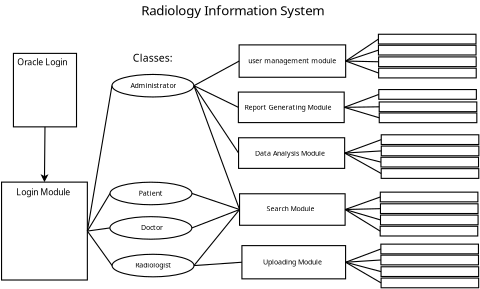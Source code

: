 <?xml version="1.0" encoding="UTF-8"?>
<dia:diagram xmlns:dia="http://www.lysator.liu.se/~alla/dia/">
  <dia:layer name="Background" visible="true" active="true">
    <dia:object type="Standard - Text" version="1" id="O0">
      <dia:attribute name="obj_pos">
        <dia:point val="12.868,-388.073"/>
      </dia:attribute>
      <dia:attribute name="obj_bb">
        <dia:rectangle val="12.868,-389.193;31.03,-387.788"/>
      </dia:attribute>
      <dia:attribute name="text">
        <dia:composite type="text">
          <dia:attribute name="string">
            <dia:string>#Radiology Information System#</dia:string>
          </dia:attribute>
          <dia:attribute name="font">
            <dia:font family="sans" style="0" name="Helvetica"/>
          </dia:attribute>
          <dia:attribute name="height">
            <dia:real val="1.506"/>
          </dia:attribute>
          <dia:attribute name="pos">
            <dia:point val="12.868,-388.073"/>
          </dia:attribute>
          <dia:attribute name="color">
            <dia:color val="#000000"/>
          </dia:attribute>
          <dia:attribute name="alignment">
            <dia:enum val="0"/>
          </dia:attribute>
        </dia:composite>
      </dia:attribute>
      <dia:attribute name="valign">
        <dia:enum val="3"/>
      </dia:attribute>
    </dia:object>
    <dia:object type="Standard - Box" version="0" id="O1">
      <dia:attribute name="obj_pos">
        <dia:point val="0.171,-372.898"/>
      </dia:attribute>
      <dia:attribute name="obj_bb">
        <dia:rectangle val="0.121,-372.948;8.021,-363.948"/>
      </dia:attribute>
      <dia:attribute name="elem_corner">
        <dia:point val="0.171,-372.898"/>
      </dia:attribute>
      <dia:attribute name="elem_width">
        <dia:real val="7.8"/>
      </dia:attribute>
      <dia:attribute name="elem_height">
        <dia:real val="8.9"/>
      </dia:attribute>
      <dia:attribute name="show_background">
        <dia:boolean val="true"/>
      </dia:attribute>
    </dia:object>
    <dia:object type="Standard - Text" version="1" id="O2">
      <dia:attribute name="obj_pos">
        <dia:point val="1.514,-371.714"/>
      </dia:attribute>
      <dia:attribute name="obj_bb">
        <dia:rectangle val="1.514,-372.452;6.784,-371.527"/>
      </dia:attribute>
      <dia:attribute name="text">
        <dia:composite type="text">
          <dia:attribute name="string">
            <dia:string>#Login Module#</dia:string>
          </dia:attribute>
          <dia:attribute name="font">
            <dia:font family="sans" style="0" name="Helvetica"/>
          </dia:attribute>
          <dia:attribute name="height">
            <dia:real val="0.991"/>
          </dia:attribute>
          <dia:attribute name="pos">
            <dia:point val="1.514,-371.714"/>
          </dia:attribute>
          <dia:attribute name="color">
            <dia:color val="#000000"/>
          </dia:attribute>
          <dia:attribute name="alignment">
            <dia:enum val="0"/>
          </dia:attribute>
        </dia:composite>
      </dia:attribute>
      <dia:attribute name="valign">
        <dia:enum val="3"/>
      </dia:attribute>
    </dia:object>
    <dia:object type="Standard - Box" version="0" id="O3">
      <dia:attribute name="obj_pos">
        <dia:point val="21.769,-385.373"/>
      </dia:attribute>
      <dia:attribute name="obj_bb">
        <dia:rectangle val="21.719,-385.423;31.504,-382.38"/>
      </dia:attribute>
      <dia:attribute name="elem_corner">
        <dia:point val="21.769,-385.373"/>
      </dia:attribute>
      <dia:attribute name="elem_width">
        <dia:real val="9.685"/>
      </dia:attribute>
      <dia:attribute name="elem_height">
        <dia:real val="2.943"/>
      </dia:attribute>
      <dia:attribute name="show_background">
        <dia:boolean val="true"/>
      </dia:attribute>
    </dia:object>
    <dia:object type="Standard - Box" version="0" id="O4">
      <dia:attribute name="obj_pos">
        <dia:point val="21.7,-381.084"/>
      </dia:attribute>
      <dia:attribute name="obj_bb">
        <dia:rectangle val="21.65,-381.134;31.37,-378.259"/>
      </dia:attribute>
      <dia:attribute name="elem_corner">
        <dia:point val="21.7,-381.084"/>
      </dia:attribute>
      <dia:attribute name="elem_width">
        <dia:real val="9.62"/>
      </dia:attribute>
      <dia:attribute name="elem_height">
        <dia:real val="2.775"/>
      </dia:attribute>
      <dia:attribute name="show_background">
        <dia:boolean val="true"/>
      </dia:attribute>
    </dia:object>
    <dia:object type="Standard - Box" version="0" id="O5">
      <dia:attribute name="obj_pos">
        <dia:point val="22.023,-367.125"/>
      </dia:attribute>
      <dia:attribute name="obj_bb">
        <dia:rectangle val="21.973,-367.175;31.496,-364.054"/>
      </dia:attribute>
      <dia:attribute name="elem_corner">
        <dia:point val="22.023,-367.125"/>
      </dia:attribute>
      <dia:attribute name="elem_width">
        <dia:real val="9.424"/>
      </dia:attribute>
      <dia:attribute name="elem_height">
        <dia:real val="3.021"/>
      </dia:attribute>
      <dia:attribute name="show_background">
        <dia:boolean val="true"/>
      </dia:attribute>
    </dia:object>
    <dia:object type="Standard - Text" version="1" id="O6">
      <dia:attribute name="obj_pos">
        <dia:point val="22.595,-383.709"/>
      </dia:attribute>
      <dia:attribute name="obj_bb">
        <dia:rectangle val="22.595,-384.304;31.083,-383.557"/>
      </dia:attribute>
      <dia:attribute name="text">
        <dia:composite type="text">
          <dia:attribute name="string">
            <dia:string>#user management module#</dia:string>
          </dia:attribute>
          <dia:attribute name="font">
            <dia:font family="sans" style="0" name="Helvetica"/>
          </dia:attribute>
          <dia:attribute name="height">
            <dia:real val="0.8"/>
          </dia:attribute>
          <dia:attribute name="pos">
            <dia:point val="22.595,-383.709"/>
          </dia:attribute>
          <dia:attribute name="color">
            <dia:color val="#000000"/>
          </dia:attribute>
          <dia:attribute name="alignment">
            <dia:enum val="0"/>
          </dia:attribute>
        </dia:composite>
      </dia:attribute>
      <dia:attribute name="valign">
        <dia:enum val="3"/>
      </dia:attribute>
    </dia:object>
    <dia:object type="Standard - Text" version="1" id="O7">
      <dia:attribute name="obj_pos">
        <dia:point val="22.261,-379.472"/>
      </dia:attribute>
      <dia:attribute name="obj_bb">
        <dia:rectangle val="22.261,-380.067;30.706,-379.32"/>
      </dia:attribute>
      <dia:attribute name="text">
        <dia:composite type="text">
          <dia:attribute name="string">
            <dia:string>#Report Generating Module#</dia:string>
          </dia:attribute>
          <dia:attribute name="font">
            <dia:font family="sans" style="0" name="Helvetica"/>
          </dia:attribute>
          <dia:attribute name="height">
            <dia:real val="0.8"/>
          </dia:attribute>
          <dia:attribute name="pos">
            <dia:point val="22.261,-379.472"/>
          </dia:attribute>
          <dia:attribute name="color">
            <dia:color val="#000000"/>
          </dia:attribute>
          <dia:attribute name="alignment">
            <dia:enum val="0"/>
          </dia:attribute>
        </dia:composite>
      </dia:attribute>
      <dia:attribute name="valign">
        <dia:enum val="3"/>
      </dia:attribute>
    </dia:object>
    <dia:object type="Standard - Box" version="0" id="O8">
      <dia:attribute name="obj_pos">
        <dia:point val="21.718,-376.93"/>
      </dia:attribute>
      <dia:attribute name="obj_bb">
        <dia:rectangle val="21.668,-376.98;31.412,-374.097"/>
      </dia:attribute>
      <dia:attribute name="elem_corner">
        <dia:point val="21.718,-376.93"/>
      </dia:attribute>
      <dia:attribute name="elem_width">
        <dia:real val="9.644"/>
      </dia:attribute>
      <dia:attribute name="elem_height">
        <dia:real val="2.783"/>
      </dia:attribute>
      <dia:attribute name="show_background">
        <dia:boolean val="true"/>
      </dia:attribute>
    </dia:object>
    <dia:object type="Standard - Box" version="0" id="O9">
      <dia:attribute name="obj_pos">
        <dia:point val="21.807,-371.838"/>
      </dia:attribute>
      <dia:attribute name="obj_bb">
        <dia:rectangle val="21.757,-371.888;31.454,-368.925"/>
      </dia:attribute>
      <dia:attribute name="elem_corner">
        <dia:point val="21.807,-371.838"/>
      </dia:attribute>
      <dia:attribute name="elem_width">
        <dia:real val="9.597"/>
      </dia:attribute>
      <dia:attribute name="elem_height">
        <dia:real val="2.863"/>
      </dia:attribute>
      <dia:attribute name="show_background">
        <dia:boolean val="true"/>
      </dia:attribute>
    </dia:object>
    <dia:object type="Standard - Text" version="1" id="O10">
      <dia:attribute name="obj_pos">
        <dia:point val="23.936,-365.41"/>
      </dia:attribute>
      <dia:attribute name="obj_bb">
        <dia:rectangle val="23.936,-366.005;29.907,-365.258"/>
      </dia:attribute>
      <dia:attribute name="text">
        <dia:composite type="text">
          <dia:attribute name="string">
            <dia:string>#Uploading Module #</dia:string>
          </dia:attribute>
          <dia:attribute name="font">
            <dia:font family="sans" style="0" name="Helvetica"/>
          </dia:attribute>
          <dia:attribute name="height">
            <dia:real val="0.8"/>
          </dia:attribute>
          <dia:attribute name="pos">
            <dia:point val="23.936,-365.41"/>
          </dia:attribute>
          <dia:attribute name="color">
            <dia:color val="#000000"/>
          </dia:attribute>
          <dia:attribute name="alignment">
            <dia:enum val="0"/>
          </dia:attribute>
        </dia:composite>
      </dia:attribute>
      <dia:attribute name="valign">
        <dia:enum val="3"/>
      </dia:attribute>
    </dia:object>
    <dia:object type="Standard - Text" version="1" id="O11">
      <dia:attribute name="obj_pos">
        <dia:point val="24.257,-370.243"/>
      </dia:attribute>
      <dia:attribute name="obj_bb">
        <dia:rectangle val="24.257,-370.838;28.99,-370.091"/>
      </dia:attribute>
      <dia:attribute name="text">
        <dia:composite type="text">
          <dia:attribute name="string">
            <dia:string>#Search Module#</dia:string>
          </dia:attribute>
          <dia:attribute name="font">
            <dia:font family="sans" style="0" name="Helvetica"/>
          </dia:attribute>
          <dia:attribute name="height">
            <dia:real val="0.8"/>
          </dia:attribute>
          <dia:attribute name="pos">
            <dia:point val="24.257,-370.243"/>
          </dia:attribute>
          <dia:attribute name="color">
            <dia:color val="#000000"/>
          </dia:attribute>
          <dia:attribute name="alignment">
            <dia:enum val="0"/>
          </dia:attribute>
        </dia:composite>
      </dia:attribute>
      <dia:attribute name="valign">
        <dia:enum val="3"/>
      </dia:attribute>
    </dia:object>
    <dia:object type="Standard - Text" version="1" id="O12">
      <dia:attribute name="obj_pos">
        <dia:point val="23.219,-375.3"/>
      </dia:attribute>
      <dia:attribute name="obj_bb">
        <dia:rectangle val="23.219,-375.895;30.117,-375.148"/>
      </dia:attribute>
      <dia:attribute name="text">
        <dia:composite type="text">
          <dia:attribute name="string">
            <dia:string>#Data Analysis Module#</dia:string>
          </dia:attribute>
          <dia:attribute name="font">
            <dia:font family="sans" style="0" name="Helvetica"/>
          </dia:attribute>
          <dia:attribute name="height">
            <dia:real val="0.8"/>
          </dia:attribute>
          <dia:attribute name="pos">
            <dia:point val="23.219,-375.3"/>
          </dia:attribute>
          <dia:attribute name="color">
            <dia:color val="#000000"/>
          </dia:attribute>
          <dia:attribute name="alignment">
            <dia:enum val="0"/>
          </dia:attribute>
        </dia:composite>
      </dia:attribute>
      <dia:attribute name="valign">
        <dia:enum val="3"/>
      </dia:attribute>
    </dia:object>
    <dia:object type="Standard - Box" version="0" id="O13">
      <dia:attribute name="obj_pos">
        <dia:point val="1.251,-384.601"/>
      </dia:attribute>
      <dia:attribute name="obj_bb">
        <dia:rectangle val="1.201,-384.651;7.036,-377.871"/>
      </dia:attribute>
      <dia:attribute name="elem_corner">
        <dia:point val="1.251,-384.601"/>
      </dia:attribute>
      <dia:attribute name="elem_width">
        <dia:real val="5.735"/>
      </dia:attribute>
      <dia:attribute name="elem_height">
        <dia:real val="6.68"/>
      </dia:attribute>
      <dia:attribute name="show_background">
        <dia:boolean val="true"/>
      </dia:attribute>
    </dia:object>
    <dia:object type="Standard - Text" version="1" id="O14">
      <dia:attribute name="obj_pos">
        <dia:point val="1.601,-383.526"/>
      </dia:attribute>
      <dia:attribute name="obj_bb">
        <dia:rectangle val="1.601,-384.264;6.569,-383.339"/>
      </dia:attribute>
      <dia:attribute name="text">
        <dia:composite type="text">
          <dia:attribute name="string">
            <dia:string>#Oracle Login#</dia:string>
          </dia:attribute>
          <dia:attribute name="font">
            <dia:font family="sans" style="0" name="Helvetica"/>
          </dia:attribute>
          <dia:attribute name="height">
            <dia:real val="0.991"/>
          </dia:attribute>
          <dia:attribute name="pos">
            <dia:point val="1.601,-383.526"/>
          </dia:attribute>
          <dia:attribute name="color">
            <dia:color val="#000000"/>
          </dia:attribute>
          <dia:attribute name="alignment">
            <dia:enum val="0"/>
          </dia:attribute>
        </dia:composite>
      </dia:attribute>
      <dia:attribute name="valign">
        <dia:enum val="3"/>
      </dia:attribute>
    </dia:object>
    <dia:object type="Standard - Ellipse" version="0" id="O15">
      <dia:attribute name="obj_pos">
        <dia:point val="10.208,-382.688"/>
      </dia:attribute>
      <dia:attribute name="obj_bb">
        <dia:rectangle val="10.158,-382.738;17.708,-380.588"/>
      </dia:attribute>
      <dia:attribute name="elem_corner">
        <dia:point val="10.208,-382.688"/>
      </dia:attribute>
      <dia:attribute name="elem_width">
        <dia:real val="7.45"/>
      </dia:attribute>
      <dia:attribute name="elem_height">
        <dia:real val="2.05"/>
      </dia:attribute>
    </dia:object>
    <dia:object type="Standard - Ellipse" version="0" id="O16">
      <dia:attribute name="obj_pos">
        <dia:point val="10.218,-366.338"/>
      </dia:attribute>
      <dia:attribute name="obj_bb">
        <dia:rectangle val="10.168,-366.388;17.718,-364.238"/>
      </dia:attribute>
      <dia:attribute name="elem_corner">
        <dia:point val="10.218,-366.338"/>
      </dia:attribute>
      <dia:attribute name="elem_width">
        <dia:real val="7.45"/>
      </dia:attribute>
      <dia:attribute name="elem_height">
        <dia:real val="2.05"/>
      </dia:attribute>
    </dia:object>
    <dia:object type="Standard - Ellipse" version="0" id="O17">
      <dia:attribute name="obj_pos">
        <dia:point val="10.02,-369.758"/>
      </dia:attribute>
      <dia:attribute name="obj_bb">
        <dia:rectangle val="9.97,-369.808;17.52,-367.658"/>
      </dia:attribute>
      <dia:attribute name="elem_corner">
        <dia:point val="10.02,-369.758"/>
      </dia:attribute>
      <dia:attribute name="elem_width">
        <dia:real val="7.45"/>
      </dia:attribute>
      <dia:attribute name="elem_height">
        <dia:real val="2.05"/>
      </dia:attribute>
    </dia:object>
    <dia:object type="Standard - Ellipse" version="0" id="O18">
      <dia:attribute name="obj_pos">
        <dia:point val="10.029,-372.891"/>
      </dia:attribute>
      <dia:attribute name="obj_bb">
        <dia:rectangle val="9.979,-372.941;17.529,-370.791"/>
      </dia:attribute>
      <dia:attribute name="elem_corner">
        <dia:point val="10.029,-372.891"/>
      </dia:attribute>
      <dia:attribute name="elem_width">
        <dia:real val="7.45"/>
      </dia:attribute>
      <dia:attribute name="elem_height">
        <dia:real val="2.05"/>
      </dia:attribute>
    </dia:object>
    <dia:object type="Standard - Line" version="0" id="O19">
      <dia:attribute name="obj_pos">
        <dia:point val="10.208,-381.663"/>
      </dia:attribute>
      <dia:attribute name="obj_bb">
        <dia:rectangle val="7.913,-381.721;10.266,-368.39"/>
      </dia:attribute>
      <dia:attribute name="conn_endpoints">
        <dia:point val="10.208,-381.663"/>
        <dia:point val="7.971,-368.448"/>
      </dia:attribute>
      <dia:attribute name="numcp">
        <dia:int val="1"/>
      </dia:attribute>
      <dia:connections>
        <dia:connection handle="0" to="O15" connection="3"/>
        <dia:connection handle="1" to="O1" connection="4"/>
      </dia:connections>
    </dia:object>
    <dia:object type="Standard - Text" version="1" id="O20">
      <dia:attribute name="obj_pos">
        <dia:point val="11.883,-381.463"/>
      </dia:attribute>
      <dia:attribute name="obj_bb">
        <dia:rectangle val="11.883,-382.058;16.243,-381.311"/>
      </dia:attribute>
      <dia:attribute name="text">
        <dia:composite type="text">
          <dia:attribute name="string">
            <dia:string>#Administrator#</dia:string>
          </dia:attribute>
          <dia:attribute name="font">
            <dia:font family="sans" style="0" name="Helvetica"/>
          </dia:attribute>
          <dia:attribute name="height">
            <dia:real val="0.8"/>
          </dia:attribute>
          <dia:attribute name="pos">
            <dia:point val="11.883,-381.463"/>
          </dia:attribute>
          <dia:attribute name="color">
            <dia:color val="#000000"/>
          </dia:attribute>
          <dia:attribute name="alignment">
            <dia:enum val="0"/>
          </dia:attribute>
        </dia:composite>
      </dia:attribute>
      <dia:attribute name="valign">
        <dia:enum val="3"/>
      </dia:attribute>
    </dia:object>
    <dia:object type="Standard - Text" version="1" id="O21">
      <dia:attribute name="obj_pos">
        <dia:point val="12.654,-371.666"/>
      </dia:attribute>
      <dia:attribute name="obj_bb">
        <dia:rectangle val="12.654,-372.261;14.882,-371.514"/>
      </dia:attribute>
      <dia:attribute name="text">
        <dia:composite type="text">
          <dia:attribute name="string">
            <dia:string>#Patient#</dia:string>
          </dia:attribute>
          <dia:attribute name="font">
            <dia:font family="sans" style="0" name="Helvetica"/>
          </dia:attribute>
          <dia:attribute name="height">
            <dia:real val="0.8"/>
          </dia:attribute>
          <dia:attribute name="pos">
            <dia:point val="12.654,-371.666"/>
          </dia:attribute>
          <dia:attribute name="color">
            <dia:color val="#000000"/>
          </dia:attribute>
          <dia:attribute name="alignment">
            <dia:enum val="0"/>
          </dia:attribute>
        </dia:composite>
      </dia:attribute>
      <dia:attribute name="valign">
        <dia:enum val="3"/>
      </dia:attribute>
    </dia:object>
    <dia:object type="Standard - Text" version="1" id="O22">
      <dia:attribute name="obj_pos">
        <dia:point val="12.332,-365.135"/>
      </dia:attribute>
      <dia:attribute name="obj_bb">
        <dia:rectangle val="12.332,-365.73;15.869,-364.983"/>
      </dia:attribute>
      <dia:attribute name="text">
        <dia:composite type="text">
          <dia:attribute name="string">
            <dia:string>#Radiologist#</dia:string>
          </dia:attribute>
          <dia:attribute name="font">
            <dia:font family="sans" style="0" name="Helvetica"/>
          </dia:attribute>
          <dia:attribute name="height">
            <dia:real val="0.8"/>
          </dia:attribute>
          <dia:attribute name="pos">
            <dia:point val="12.332,-365.135"/>
          </dia:attribute>
          <dia:attribute name="color">
            <dia:color val="#000000"/>
          </dia:attribute>
          <dia:attribute name="alignment">
            <dia:enum val="0"/>
          </dia:attribute>
        </dia:composite>
      </dia:attribute>
      <dia:attribute name="valign">
        <dia:enum val="3"/>
      </dia:attribute>
    </dia:object>
    <dia:object type="Standard - Text" version="1" id="O23">
      <dia:attribute name="obj_pos">
        <dia:point val="12.838,-368.553"/>
      </dia:attribute>
      <dia:attribute name="obj_bb">
        <dia:rectangle val="12.838,-369.148;14.981,-368.401"/>
      </dia:attribute>
      <dia:attribute name="text">
        <dia:composite type="text">
          <dia:attribute name="string">
            <dia:string>#Doctor#</dia:string>
          </dia:attribute>
          <dia:attribute name="font">
            <dia:font family="sans" style="0" name="Helvetica"/>
          </dia:attribute>
          <dia:attribute name="height">
            <dia:real val="0.8"/>
          </dia:attribute>
          <dia:attribute name="pos">
            <dia:point val="12.838,-368.553"/>
          </dia:attribute>
          <dia:attribute name="color">
            <dia:color val="#000000"/>
          </dia:attribute>
          <dia:attribute name="alignment">
            <dia:enum val="0"/>
          </dia:attribute>
        </dia:composite>
      </dia:attribute>
      <dia:attribute name="valign">
        <dia:enum val="3"/>
      </dia:attribute>
    </dia:object>
    <dia:object type="Standard - Line" version="0" id="O24">
      <dia:attribute name="obj_pos">
        <dia:point val="17.658,-381.663"/>
      </dia:attribute>
      <dia:attribute name="obj_bb">
        <dia:rectangle val="17.59,-383.969;21.837,-381.595"/>
      </dia:attribute>
      <dia:attribute name="conn_endpoints">
        <dia:point val="17.658,-381.663"/>
        <dia:point val="21.769,-383.902"/>
      </dia:attribute>
      <dia:attribute name="numcp">
        <dia:int val="1"/>
      </dia:attribute>
      <dia:connections>
        <dia:connection handle="0" to="O15" connection="4"/>
        <dia:connection handle="1" to="O3" connection="3"/>
      </dia:connections>
    </dia:object>
    <dia:object type="Standard - Line" version="0" id="O25">
      <dia:attribute name="obj_pos">
        <dia:point val="17.658,-381.663"/>
      </dia:attribute>
      <dia:attribute name="obj_bb">
        <dia:rectangle val="17.591,-381.73;21.767,-379.63"/>
      </dia:attribute>
      <dia:attribute name="conn_endpoints">
        <dia:point val="17.658,-381.663"/>
        <dia:point val="21.7,-379.697"/>
      </dia:attribute>
      <dia:attribute name="numcp">
        <dia:int val="1"/>
      </dia:attribute>
      <dia:connections>
        <dia:connection handle="0" to="O15" connection="4"/>
        <dia:connection handle="1" to="O4" connection="3"/>
      </dia:connections>
    </dia:object>
    <dia:object type="Standard - Line" version="0" id="O26">
      <dia:attribute name="obj_pos">
        <dia:point val="17.658,-381.663"/>
      </dia:attribute>
      <dia:attribute name="obj_bb">
        <dia:rectangle val="17.589,-381.732;21.788,-375.469"/>
      </dia:attribute>
      <dia:attribute name="conn_endpoints">
        <dia:point val="17.658,-381.663"/>
        <dia:point val="21.718,-375.539"/>
      </dia:attribute>
      <dia:attribute name="numcp">
        <dia:int val="1"/>
      </dia:attribute>
      <dia:connections>
        <dia:connection handle="0" to="O15" connection="4"/>
        <dia:connection handle="1" to="O8" connection="3"/>
      </dia:connections>
    </dia:object>
    <dia:object type="Standard - Line" version="0" id="O27">
      <dia:attribute name="obj_pos">
        <dia:point val="17.479,-371.866"/>
      </dia:attribute>
      <dia:attribute name="obj_bb">
        <dia:rectangle val="17.416,-371.929;21.871,-370.343"/>
      </dia:attribute>
      <dia:attribute name="conn_endpoints">
        <dia:point val="17.479,-371.866"/>
        <dia:point val="21.807,-370.407"/>
      </dia:attribute>
      <dia:attribute name="numcp">
        <dia:int val="1"/>
      </dia:attribute>
      <dia:connections>
        <dia:connection handle="0" to="O18" connection="4"/>
        <dia:connection handle="1" to="O9" connection="3"/>
      </dia:connections>
    </dia:object>
    <dia:object type="Standard - Line" version="0" id="O28">
      <dia:attribute name="obj_pos">
        <dia:point val="4.119,-377.921"/>
      </dia:attribute>
      <dia:attribute name="obj_bb">
        <dia:rectangle val="3.715,-377.972;4.439,-372.786"/>
      </dia:attribute>
      <dia:attribute name="conn_endpoints">
        <dia:point val="4.119,-377.921"/>
        <dia:point val="4.071,-372.898"/>
      </dia:attribute>
      <dia:attribute name="numcp">
        <dia:int val="1"/>
      </dia:attribute>
      <dia:attribute name="end_arrow">
        <dia:enum val="22"/>
      </dia:attribute>
      <dia:attribute name="end_arrow_length">
        <dia:real val="0.5"/>
      </dia:attribute>
      <dia:attribute name="end_arrow_width">
        <dia:real val="0.5"/>
      </dia:attribute>
      <dia:connections>
        <dia:connection handle="0" to="O13" connection="6"/>
        <dia:connection handle="1" to="O1" connection="1"/>
      </dia:connections>
    </dia:object>
    <dia:object type="Standard - Text" version="1" id="O29">
      <dia:attribute name="obj_pos">
        <dia:point val="12.091,-383.844"/>
      </dia:attribute>
      <dia:attribute name="obj_bb">
        <dia:rectangle val="12.091,-384.727;15.991,-383.619"/>
      </dia:attribute>
      <dia:attribute name="text">
        <dia:composite type="text">
          <dia:attribute name="string">
            <dia:string>#Classes:#</dia:string>
          </dia:attribute>
          <dia:attribute name="font">
            <dia:font family="sans" style="0" name="Helvetica"/>
          </dia:attribute>
          <dia:attribute name="height">
            <dia:real val="1.188"/>
          </dia:attribute>
          <dia:attribute name="pos">
            <dia:point val="12.091,-383.844"/>
          </dia:attribute>
          <dia:attribute name="color">
            <dia:color val="#000000"/>
          </dia:attribute>
          <dia:attribute name="alignment">
            <dia:enum val="0"/>
          </dia:attribute>
        </dia:composite>
      </dia:attribute>
      <dia:attribute name="valign">
        <dia:enum val="3"/>
      </dia:attribute>
    </dia:object>
    <dia:object type="Standard - Line" version="0" id="O30">
      <dia:attribute name="obj_pos">
        <dia:point val="7.971,-368.448"/>
      </dia:attribute>
      <dia:attribute name="obj_bb">
        <dia:rectangle val="7.902,-371.935;10.098,-368.379"/>
      </dia:attribute>
      <dia:attribute name="conn_endpoints">
        <dia:point val="7.971,-368.448"/>
        <dia:point val="10.029,-371.866"/>
      </dia:attribute>
      <dia:attribute name="numcp">
        <dia:int val="1"/>
      </dia:attribute>
      <dia:connections>
        <dia:connection handle="0" to="O1" connection="4"/>
        <dia:connection handle="1" to="O18" connection="3"/>
      </dia:connections>
    </dia:object>
    <dia:object type="Standard - Line" version="0" id="O31">
      <dia:attribute name="obj_pos">
        <dia:point val="7.971,-368.448"/>
      </dia:attribute>
      <dia:attribute name="obj_bb">
        <dia:rectangle val="7.914,-368.79;10.077,-368.392"/>
      </dia:attribute>
      <dia:attribute name="conn_endpoints">
        <dia:point val="7.971,-368.448"/>
        <dia:point val="10.02,-368.733"/>
      </dia:attribute>
      <dia:attribute name="numcp">
        <dia:int val="1"/>
      </dia:attribute>
      <dia:connections>
        <dia:connection handle="0" to="O1" connection="4"/>
        <dia:connection handle="1" to="O17" connection="3"/>
      </dia:connections>
    </dia:object>
    <dia:object type="Standard - Line" version="0" id="O32">
      <dia:attribute name="obj_pos">
        <dia:point val="7.971,-368.448"/>
      </dia:attribute>
      <dia:attribute name="obj_bb">
        <dia:rectangle val="7.901,-368.518;10.288,-365.243"/>
      </dia:attribute>
      <dia:attribute name="conn_endpoints">
        <dia:point val="7.971,-368.448"/>
        <dia:point val="10.218,-365.313"/>
      </dia:attribute>
      <dia:attribute name="numcp">
        <dia:int val="1"/>
      </dia:attribute>
      <dia:connections>
        <dia:connection handle="0" to="O1" connection="4"/>
        <dia:connection handle="1" to="O16" connection="3"/>
      </dia:connections>
    </dia:object>
    <dia:object type="Standard - Line" version="0" id="O33">
      <dia:attribute name="obj_pos">
        <dia:point val="17.658,-381.663"/>
      </dia:attribute>
      <dia:attribute name="obj_bb">
        <dia:rectangle val="17.594,-381.727;21.872,-370.342"/>
      </dia:attribute>
      <dia:attribute name="conn_endpoints">
        <dia:point val="17.658,-381.663"/>
        <dia:point val="21.807,-370.407"/>
      </dia:attribute>
      <dia:attribute name="numcp">
        <dia:int val="1"/>
      </dia:attribute>
      <dia:connections>
        <dia:connection handle="0" to="O15" connection="4"/>
        <dia:connection handle="1" to="O9" connection="3"/>
      </dia:connections>
    </dia:object>
    <dia:object type="Standard - Line" version="0" id="O34">
      <dia:attribute name="obj_pos">
        <dia:point val="17.47,-368.733"/>
      </dia:attribute>
      <dia:attribute name="obj_bb">
        <dia:rectangle val="17.406,-370.471;21.872,-368.668"/>
      </dia:attribute>
      <dia:attribute name="conn_endpoints">
        <dia:point val="17.47,-368.733"/>
        <dia:point val="21.807,-370.407"/>
      </dia:attribute>
      <dia:attribute name="numcp">
        <dia:int val="1"/>
      </dia:attribute>
      <dia:connections>
        <dia:connection handle="0" to="O17" connection="4"/>
        <dia:connection handle="1" to="O9" connection="3"/>
      </dia:connections>
    </dia:object>
    <dia:object type="Standard - Line" version="0" id="O35">
      <dia:attribute name="obj_pos">
        <dia:point val="17.668,-365.313"/>
      </dia:attribute>
      <dia:attribute name="obj_bb">
        <dia:rectangle val="17.598,-370.477;21.878,-365.243"/>
      </dia:attribute>
      <dia:attribute name="conn_endpoints">
        <dia:point val="17.668,-365.313"/>
        <dia:point val="21.807,-370.407"/>
      </dia:attribute>
      <dia:attribute name="numcp">
        <dia:int val="1"/>
      </dia:attribute>
      <dia:connections>
        <dia:connection handle="0" to="O16" connection="4"/>
        <dia:connection handle="1" to="O9" connection="3"/>
      </dia:connections>
    </dia:object>
    <dia:object type="Standard - Line" version="0" id="O36">
      <dia:attribute name="obj_pos">
        <dia:point val="17.668,-365.313"/>
      </dia:attribute>
      <dia:attribute name="obj_bb">
        <dia:rectangle val="17.615,-365.668;22.076,-365.26"/>
      </dia:attribute>
      <dia:attribute name="conn_endpoints">
        <dia:point val="17.668,-365.313"/>
        <dia:point val="22.023,-365.614"/>
      </dia:attribute>
      <dia:attribute name="numcp">
        <dia:int val="1"/>
      </dia:attribute>
      <dia:connections>
        <dia:connection handle="0" to="O16" connection="4"/>
        <dia:connection handle="1" to="O5" connection="3"/>
      </dia:connections>
    </dia:object>
    <dia:object type="Standard - Text" version="1" id="O37">
      <dia:attribute name="obj_pos">
        <dia:point val="12.736,-385.12"/>
      </dia:attribute>
      <dia:attribute name="obj_bb">
        <dia:rectangle val="12.736,-385.715;12.736,-384.968"/>
      </dia:attribute>
      <dia:attribute name="text">
        <dia:composite type="text">
          <dia:attribute name="string">
            <dia:string>##</dia:string>
          </dia:attribute>
          <dia:attribute name="font">
            <dia:font family="sans" style="0" name="Helvetica"/>
          </dia:attribute>
          <dia:attribute name="height">
            <dia:real val="0.8"/>
          </dia:attribute>
          <dia:attribute name="pos">
            <dia:point val="12.736,-385.12"/>
          </dia:attribute>
          <dia:attribute name="color">
            <dia:color val="#000000"/>
          </dia:attribute>
          <dia:attribute name="alignment">
            <dia:enum val="0"/>
          </dia:attribute>
        </dia:composite>
      </dia:attribute>
      <dia:attribute name="valign">
        <dia:enum val="3"/>
      </dia:attribute>
    </dia:object>
    <dia:object type="Standard - Box" version="0" id="O38">
      <dia:attribute name="obj_pos">
        <dia:point val="34.431,-386.34"/>
      </dia:attribute>
      <dia:attribute name="obj_bb">
        <dia:rectangle val="34.382,-386.39;43.353,-385.407"/>
      </dia:attribute>
      <dia:attribute name="elem_corner">
        <dia:point val="34.431,-386.34"/>
      </dia:attribute>
      <dia:attribute name="elem_width">
        <dia:real val="8.871"/>
      </dia:attribute>
      <dia:attribute name="elem_height">
        <dia:real val="0.883"/>
      </dia:attribute>
      <dia:attribute name="show_background">
        <dia:boolean val="true"/>
      </dia:attribute>
    </dia:object>
    <dia:object type="Standard - Box" version="0" id="O39">
      <dia:attribute name="obj_pos">
        <dia:point val="34.452,-383.254"/>
      </dia:attribute>
      <dia:attribute name="obj_bb">
        <dia:rectangle val="34.402,-383.304;43.373,-382.321"/>
      </dia:attribute>
      <dia:attribute name="elem_corner">
        <dia:point val="34.452,-383.254"/>
      </dia:attribute>
      <dia:attribute name="elem_width">
        <dia:real val="8.871"/>
      </dia:attribute>
      <dia:attribute name="elem_height">
        <dia:real val="0.883"/>
      </dia:attribute>
      <dia:attribute name="show_background">
        <dia:boolean val="true"/>
      </dia:attribute>
    </dia:object>
    <dia:object type="Standard - Box" version="0" id="O40">
      <dia:attribute name="obj_pos">
        <dia:point val="34.465,-381.312"/>
      </dia:attribute>
      <dia:attribute name="obj_bb">
        <dia:rectangle val="34.415,-381.362;43.386,-380.379"/>
      </dia:attribute>
      <dia:attribute name="elem_corner">
        <dia:point val="34.465,-381.312"/>
      </dia:attribute>
      <dia:attribute name="elem_width">
        <dia:real val="8.871"/>
      </dia:attribute>
      <dia:attribute name="elem_height">
        <dia:real val="0.883"/>
      </dia:attribute>
      <dia:attribute name="show_background">
        <dia:boolean val="true"/>
      </dia:attribute>
    </dia:object>
    <dia:object type="Standard - Box" version="0" id="O41">
      <dia:attribute name="obj_pos">
        <dia:point val="34.435,-385.339"/>
      </dia:attribute>
      <dia:attribute name="obj_bb">
        <dia:rectangle val="34.385,-385.389;43.357,-384.406"/>
      </dia:attribute>
      <dia:attribute name="elem_corner">
        <dia:point val="34.435,-385.339"/>
      </dia:attribute>
      <dia:attribute name="elem_width">
        <dia:real val="8.871"/>
      </dia:attribute>
      <dia:attribute name="elem_height">
        <dia:real val="0.883"/>
      </dia:attribute>
      <dia:attribute name="show_background">
        <dia:boolean val="true"/>
      </dia:attribute>
    </dia:object>
    <dia:object type="Standard - Box" version="0" id="O42">
      <dia:attribute name="obj_pos">
        <dia:point val="34.448,-384.28"/>
      </dia:attribute>
      <dia:attribute name="obj_bb">
        <dia:rectangle val="34.398,-384.33;43.369,-383.347"/>
      </dia:attribute>
      <dia:attribute name="elem_corner">
        <dia:point val="34.448,-384.28"/>
      </dia:attribute>
      <dia:attribute name="elem_width">
        <dia:real val="8.871"/>
      </dia:attribute>
      <dia:attribute name="elem_height">
        <dia:real val="0.883"/>
      </dia:attribute>
      <dia:attribute name="show_background">
        <dia:boolean val="true"/>
      </dia:attribute>
    </dia:object>
    <dia:object type="Standard - Box" version="0" id="O43">
      <dia:attribute name="obj_pos">
        <dia:point val="34.503,-380.185"/>
      </dia:attribute>
      <dia:attribute name="obj_bb">
        <dia:rectangle val="34.453,-380.235;43.424,-379.252"/>
      </dia:attribute>
      <dia:attribute name="elem_corner">
        <dia:point val="34.503,-380.185"/>
      </dia:attribute>
      <dia:attribute name="elem_width">
        <dia:real val="8.871"/>
      </dia:attribute>
      <dia:attribute name="elem_height">
        <dia:real val="0.883"/>
      </dia:attribute>
      <dia:attribute name="show_background">
        <dia:boolean val="true"/>
      </dia:attribute>
    </dia:object>
    <dia:object type="Standard - Box" version="0" id="O44">
      <dia:attribute name="obj_pos">
        <dia:point val="34.692,-376.174"/>
      </dia:attribute>
      <dia:attribute name="obj_bb">
        <dia:rectangle val="34.642,-376.224;43.613,-375.241"/>
      </dia:attribute>
      <dia:attribute name="elem_corner">
        <dia:point val="34.692,-376.174"/>
      </dia:attribute>
      <dia:attribute name="elem_width">
        <dia:real val="8.871"/>
      </dia:attribute>
      <dia:attribute name="elem_height">
        <dia:real val="0.883"/>
      </dia:attribute>
      <dia:attribute name="show_background">
        <dia:boolean val="true"/>
      </dia:attribute>
    </dia:object>
    <dia:object type="Standard - Box" version="0" id="O45">
      <dia:attribute name="obj_pos">
        <dia:point val="34.662,-375.157"/>
      </dia:attribute>
      <dia:attribute name="obj_bb">
        <dia:rectangle val="34.612,-375.207;43.584,-374.224"/>
      </dia:attribute>
      <dia:attribute name="elem_corner">
        <dia:point val="34.662,-375.157"/>
      </dia:attribute>
      <dia:attribute name="elem_width">
        <dia:real val="8.871"/>
      </dia:attribute>
      <dia:attribute name="elem_height">
        <dia:real val="0.883"/>
      </dia:attribute>
      <dia:attribute name="show_background">
        <dia:boolean val="true"/>
      </dia:attribute>
    </dia:object>
    <dia:object type="Standard - Box" version="0" id="O46">
      <dia:attribute name="obj_pos">
        <dia:point val="34.507,-379.185"/>
      </dia:attribute>
      <dia:attribute name="obj_bb">
        <dia:rectangle val="34.457,-379.235;43.428,-378.252"/>
      </dia:attribute>
      <dia:attribute name="elem_corner">
        <dia:point val="34.507,-379.185"/>
      </dia:attribute>
      <dia:attribute name="elem_width">
        <dia:real val="8.871"/>
      </dia:attribute>
      <dia:attribute name="elem_height">
        <dia:real val="0.883"/>
      </dia:attribute>
      <dia:attribute name="show_background">
        <dia:boolean val="true"/>
      </dia:attribute>
    </dia:object>
    <dia:object type="Standard - Box" version="0" id="O47">
      <dia:attribute name="obj_pos">
        <dia:point val="34.688,-377.2"/>
      </dia:attribute>
      <dia:attribute name="obj_bb">
        <dia:rectangle val="34.638,-377.25;43.609,-376.267"/>
      </dia:attribute>
      <dia:attribute name="elem_corner">
        <dia:point val="34.688,-377.2"/>
      </dia:attribute>
      <dia:attribute name="elem_width">
        <dia:real val="8.871"/>
      </dia:attribute>
      <dia:attribute name="elem_height">
        <dia:real val="0.883"/>
      </dia:attribute>
      <dia:attribute name="show_background">
        <dia:boolean val="true"/>
      </dia:attribute>
    </dia:object>
    <dia:object type="Standard - Box" version="0" id="O48">
      <dia:attribute name="obj_pos">
        <dia:point val="34.684,-374.122"/>
      </dia:attribute>
      <dia:attribute name="obj_bb">
        <dia:rectangle val="34.634,-374.172;43.605,-373.189"/>
      </dia:attribute>
      <dia:attribute name="elem_corner">
        <dia:point val="34.684,-374.122"/>
      </dia:attribute>
      <dia:attribute name="elem_width">
        <dia:real val="8.871"/>
      </dia:attribute>
      <dia:attribute name="elem_height">
        <dia:real val="0.883"/>
      </dia:attribute>
      <dia:attribute name="show_background">
        <dia:boolean val="true"/>
      </dia:attribute>
    </dia:object>
    <dia:object type="Standard - Box" version="0" id="O49">
      <dia:attribute name="obj_pos">
        <dia:point val="34.62,-369.901"/>
      </dia:attribute>
      <dia:attribute name="obj_bb">
        <dia:rectangle val="34.57,-369.951;43.542,-368.968"/>
      </dia:attribute>
      <dia:attribute name="elem_corner">
        <dia:point val="34.62,-369.901"/>
      </dia:attribute>
      <dia:attribute name="elem_width">
        <dia:real val="8.871"/>
      </dia:attribute>
      <dia:attribute name="elem_height">
        <dia:real val="0.883"/>
      </dia:attribute>
      <dia:attribute name="show_background">
        <dia:boolean val="true"/>
      </dia:attribute>
    </dia:object>
    <dia:object type="Standard - Box" version="0" id="O50">
      <dia:attribute name="obj_pos">
        <dia:point val="34.591,-368.884"/>
      </dia:attribute>
      <dia:attribute name="obj_bb">
        <dia:rectangle val="34.541,-368.934;43.512,-367.951"/>
      </dia:attribute>
      <dia:attribute name="elem_corner">
        <dia:point val="34.591,-368.884"/>
      </dia:attribute>
      <dia:attribute name="elem_width">
        <dia:real val="8.871"/>
      </dia:attribute>
      <dia:attribute name="elem_height">
        <dia:real val="0.883"/>
      </dia:attribute>
      <dia:attribute name="show_background">
        <dia:boolean val="true"/>
      </dia:attribute>
    </dia:object>
    <dia:object type="Standard - Box" version="0" id="O51">
      <dia:attribute name="obj_pos">
        <dia:point val="34.603,-371.987"/>
      </dia:attribute>
      <dia:attribute name="obj_bb">
        <dia:rectangle val="34.553,-372.037;43.525,-371.054"/>
      </dia:attribute>
      <dia:attribute name="elem_corner">
        <dia:point val="34.603,-371.987"/>
      </dia:attribute>
      <dia:attribute name="elem_width">
        <dia:real val="8.871"/>
      </dia:attribute>
      <dia:attribute name="elem_height">
        <dia:real val="0.883"/>
      </dia:attribute>
      <dia:attribute name="show_background">
        <dia:boolean val="true"/>
      </dia:attribute>
    </dia:object>
    <dia:object type="Standard - Box" version="0" id="O52">
      <dia:attribute name="obj_pos">
        <dia:point val="34.616,-370.927"/>
      </dia:attribute>
      <dia:attribute name="obj_bb">
        <dia:rectangle val="34.566,-370.977;43.538,-369.994"/>
      </dia:attribute>
      <dia:attribute name="elem_corner">
        <dia:point val="34.616,-370.927"/>
      </dia:attribute>
      <dia:attribute name="elem_width">
        <dia:real val="8.871"/>
      </dia:attribute>
      <dia:attribute name="elem_height">
        <dia:real val="0.883"/>
      </dia:attribute>
      <dia:attribute name="show_background">
        <dia:boolean val="true"/>
      </dia:attribute>
    </dia:object>
    <dia:object type="Standard - Box" version="0" id="O53">
      <dia:attribute name="obj_pos">
        <dia:point val="34.654,-367.26"/>
      </dia:attribute>
      <dia:attribute name="obj_bb">
        <dia:rectangle val="34.604,-367.31;43.576,-366.327"/>
      </dia:attribute>
      <dia:attribute name="elem_corner">
        <dia:point val="34.654,-367.26"/>
      </dia:attribute>
      <dia:attribute name="elem_width">
        <dia:real val="8.871"/>
      </dia:attribute>
      <dia:attribute name="elem_height">
        <dia:real val="0.883"/>
      </dia:attribute>
      <dia:attribute name="show_background">
        <dia:boolean val="true"/>
      </dia:attribute>
    </dia:object>
    <dia:object type="Standard - Box" version="0" id="O54">
      <dia:attribute name="obj_pos">
        <dia:point val="34.675,-364.175"/>
      </dia:attribute>
      <dia:attribute name="obj_bb">
        <dia:rectangle val="34.625,-364.225;43.596,-363.242"/>
      </dia:attribute>
      <dia:attribute name="elem_corner">
        <dia:point val="34.675,-364.175"/>
      </dia:attribute>
      <dia:attribute name="elem_width">
        <dia:real val="8.871"/>
      </dia:attribute>
      <dia:attribute name="elem_height">
        <dia:real val="0.883"/>
      </dia:attribute>
      <dia:attribute name="show_background">
        <dia:boolean val="true"/>
      </dia:attribute>
    </dia:object>
    <dia:object type="Standard - Box" version="0" id="O55">
      <dia:attribute name="obj_pos">
        <dia:point val="34.658,-366.26"/>
      </dia:attribute>
      <dia:attribute name="obj_bb">
        <dia:rectangle val="34.608,-366.31;43.58,-365.327"/>
      </dia:attribute>
      <dia:attribute name="elem_corner">
        <dia:point val="34.658,-366.26"/>
      </dia:attribute>
      <dia:attribute name="elem_width">
        <dia:real val="8.871"/>
      </dia:attribute>
      <dia:attribute name="elem_height">
        <dia:real val="0.883"/>
      </dia:attribute>
      <dia:attribute name="show_background">
        <dia:boolean val="true"/>
      </dia:attribute>
    </dia:object>
    <dia:object type="Standard - Box" version="0" id="O56">
      <dia:attribute name="obj_pos">
        <dia:point val="34.671,-365.201"/>
      </dia:attribute>
      <dia:attribute name="obj_bb">
        <dia:rectangle val="34.621,-365.251;43.592,-364.268"/>
      </dia:attribute>
      <dia:attribute name="elem_corner">
        <dia:point val="34.671,-365.201"/>
      </dia:attribute>
      <dia:attribute name="elem_width">
        <dia:real val="8.871"/>
      </dia:attribute>
      <dia:attribute name="elem_height">
        <dia:real val="0.883"/>
      </dia:attribute>
      <dia:attribute name="show_background">
        <dia:boolean val="true"/>
      </dia:attribute>
    </dia:object>
    <dia:object type="Standard - Line" version="0" id="O57">
      <dia:attribute name="obj_pos">
        <dia:point val="31.454,-383.902"/>
      </dia:attribute>
      <dia:attribute name="obj_bb">
        <dia:rectangle val="31.385,-385.968;34.501,-383.832"/>
      </dia:attribute>
      <dia:attribute name="conn_endpoints">
        <dia:point val="31.454,-383.902"/>
        <dia:point val="34.431,-385.899"/>
      </dia:attribute>
      <dia:attribute name="numcp">
        <dia:int val="1"/>
      </dia:attribute>
      <dia:connections>
        <dia:connection handle="0" to="O3" connection="4"/>
        <dia:connection handle="1" to="O38" connection="3"/>
      </dia:connections>
    </dia:object>
    <dia:object type="Standard - Line" version="0" id="O58">
      <dia:attribute name="obj_pos">
        <dia:point val="31.454,-383.902"/>
      </dia:attribute>
      <dia:attribute name="obj_bb">
        <dia:rectangle val="31.391,-384.961;34.499,-383.838"/>
      </dia:attribute>
      <dia:attribute name="conn_endpoints">
        <dia:point val="31.454,-383.902"/>
        <dia:point val="34.435,-384.898"/>
      </dia:attribute>
      <dia:attribute name="numcp">
        <dia:int val="1"/>
      </dia:attribute>
      <dia:connections>
        <dia:connection handle="0" to="O3" connection="4"/>
        <dia:connection handle="1" to="O41" connection="3"/>
      </dia:connections>
    </dia:object>
    <dia:object type="Standard - Line" version="0" id="O59">
      <dia:attribute name="obj_pos">
        <dia:point val="31.454,-383.902"/>
      </dia:attribute>
      <dia:attribute name="obj_bb">
        <dia:rectangle val="31.403,-383.953;34.499,-383.788"/>
      </dia:attribute>
      <dia:attribute name="conn_endpoints">
        <dia:point val="31.454,-383.902"/>
        <dia:point val="34.448,-383.839"/>
      </dia:attribute>
      <dia:attribute name="numcp">
        <dia:int val="1"/>
      </dia:attribute>
      <dia:connections>
        <dia:connection handle="0" to="O3" connection="4"/>
        <dia:connection handle="1" to="O42" connection="3"/>
      </dia:connections>
    </dia:object>
    <dia:object type="Standard - Line" version="0" id="O60">
      <dia:attribute name="obj_pos">
        <dia:point val="31.454,-383.902"/>
      </dia:attribute>
      <dia:attribute name="obj_bb">
        <dia:rectangle val="31.39,-383.966;34.516,-382.749"/>
      </dia:attribute>
      <dia:attribute name="conn_endpoints">
        <dia:point val="31.454,-383.902"/>
        <dia:point val="34.452,-382.813"/>
      </dia:attribute>
      <dia:attribute name="numcp">
        <dia:int val="1"/>
      </dia:attribute>
      <dia:connections>
        <dia:connection handle="0" to="O3" connection="4"/>
        <dia:connection handle="1" to="O39" connection="3"/>
      </dia:connections>
    </dia:object>
    <dia:object type="Standard - Line" version="0" id="O61">
      <dia:attribute name="obj_pos">
        <dia:point val="31.32,-379.697"/>
      </dia:attribute>
      <dia:attribute name="obj_bb">
        <dia:rectangle val="31.256,-380.935;34.529,-379.632"/>
      </dia:attribute>
      <dia:attribute name="conn_endpoints">
        <dia:point val="31.32,-379.697"/>
        <dia:point val="34.465,-380.871"/>
      </dia:attribute>
      <dia:attribute name="numcp">
        <dia:int val="1"/>
      </dia:attribute>
      <dia:connections>
        <dia:connection handle="0" to="O4" connection="4"/>
        <dia:connection handle="1" to="O40" connection="3"/>
      </dia:connections>
    </dia:object>
    <dia:object type="Standard - Line" version="0" id="O62">
      <dia:attribute name="obj_pos">
        <dia:point val="31.32,-379.697"/>
      </dia:attribute>
      <dia:attribute name="obj_bb">
        <dia:rectangle val="31.27,-379.794;34.554,-379.646"/>
      </dia:attribute>
      <dia:attribute name="conn_endpoints">
        <dia:point val="31.32,-379.697"/>
        <dia:point val="34.503,-379.744"/>
      </dia:attribute>
      <dia:attribute name="numcp">
        <dia:int val="1"/>
      </dia:attribute>
      <dia:connections>
        <dia:connection handle="0" to="O4" connection="4"/>
        <dia:connection handle="1" to="O43" connection="3"/>
      </dia:connections>
    </dia:object>
    <dia:object type="Standard - Line" version="0" id="O63">
      <dia:attribute name="obj_pos">
        <dia:point val="31.32,-379.697"/>
      </dia:attribute>
      <dia:attribute name="obj_bb">
        <dia:rectangle val="31.258,-379.759;34.569,-378.681"/>
      </dia:attribute>
      <dia:attribute name="conn_endpoints">
        <dia:point val="31.32,-379.697"/>
        <dia:point val="34.507,-378.744"/>
      </dia:attribute>
      <dia:attribute name="numcp">
        <dia:int val="1"/>
      </dia:attribute>
      <dia:connections>
        <dia:connection handle="0" to="O4" connection="4"/>
        <dia:connection handle="1" to="O46" connection="3"/>
      </dia:connections>
    </dia:object>
    <dia:object type="Standard - Line" version="0" id="O64">
      <dia:attribute name="obj_pos">
        <dia:point val="31.362,-375.539"/>
      </dia:attribute>
      <dia:attribute name="obj_bb">
        <dia:rectangle val="31.298,-376.823;34.752,-375.474"/>
      </dia:attribute>
      <dia:attribute name="conn_endpoints">
        <dia:point val="31.362,-375.539"/>
        <dia:point val="34.688,-376.759"/>
      </dia:attribute>
      <dia:attribute name="numcp">
        <dia:int val="1"/>
      </dia:attribute>
      <dia:connections>
        <dia:connection handle="0" to="O8" connection="4"/>
        <dia:connection handle="1" to="O47" connection="3"/>
      </dia:connections>
    </dia:object>
    <dia:object type="Standard - Line" version="0" id="O65">
      <dia:attribute name="obj_pos">
        <dia:point val="31.362,-375.539"/>
      </dia:attribute>
      <dia:attribute name="obj_bb">
        <dia:rectangle val="31.309,-375.785;34.745,-375.486"/>
      </dia:attribute>
      <dia:attribute name="conn_endpoints">
        <dia:point val="31.362,-375.539"/>
        <dia:point val="34.692,-375.733"/>
      </dia:attribute>
      <dia:attribute name="numcp">
        <dia:int val="1"/>
      </dia:attribute>
      <dia:connections>
        <dia:connection handle="0" to="O8" connection="4"/>
        <dia:connection handle="1" to="O44" connection="3"/>
      </dia:connections>
    </dia:object>
    <dia:object type="Standard - Line" version="0" id="O66">
      <dia:attribute name="obj_pos">
        <dia:point val="31.362,-375.539"/>
      </dia:attribute>
      <dia:attribute name="obj_bb">
        <dia:rectangle val="31.302,-375.599;34.723,-374.655"/>
      </dia:attribute>
      <dia:attribute name="conn_endpoints">
        <dia:point val="31.362,-375.539"/>
        <dia:point val="34.662,-374.716"/>
      </dia:attribute>
      <dia:attribute name="numcp">
        <dia:int val="1"/>
      </dia:attribute>
      <dia:connections>
        <dia:connection handle="0" to="O8" connection="4"/>
        <dia:connection handle="1" to="O45" connection="3"/>
      </dia:connections>
    </dia:object>
    <dia:object type="Standard - Line" version="0" id="O67">
      <dia:attribute name="obj_pos">
        <dia:point val="31.362,-375.539"/>
      </dia:attribute>
      <dia:attribute name="obj_bb">
        <dia:rectangle val="31.294,-375.607;34.752,-373.613"/>
      </dia:attribute>
      <dia:attribute name="conn_endpoints">
        <dia:point val="31.362,-375.539"/>
        <dia:point val="34.684,-373.681"/>
      </dia:attribute>
      <dia:attribute name="numcp">
        <dia:int val="1"/>
      </dia:attribute>
      <dia:connections>
        <dia:connection handle="0" to="O8" connection="4"/>
        <dia:connection handle="1" to="O48" connection="3"/>
      </dia:connections>
    </dia:object>
    <dia:object type="Standard - Line" version="0" id="O68">
      <dia:attribute name="obj_pos">
        <dia:point val="31.404,-370.407"/>
      </dia:attribute>
      <dia:attribute name="obj_bb">
        <dia:rectangle val="31.34,-371.61;34.667,-370.343"/>
      </dia:attribute>
      <dia:attribute name="conn_endpoints">
        <dia:point val="31.404,-370.407"/>
        <dia:point val="34.603,-371.546"/>
      </dia:attribute>
      <dia:attribute name="numcp">
        <dia:int val="1"/>
      </dia:attribute>
      <dia:connections>
        <dia:connection handle="0" to="O9" connection="4"/>
        <dia:connection handle="1" to="O51" connection="3"/>
      </dia:connections>
    </dia:object>
    <dia:object type="Standard - Line" version="0" id="O69">
      <dia:attribute name="obj_pos">
        <dia:point val="31.404,-370.407"/>
      </dia:attribute>
      <dia:attribute name="obj_bb">
        <dia:rectangle val="31.353,-370.537;34.667,-370.355"/>
      </dia:attribute>
      <dia:attribute name="conn_endpoints">
        <dia:point val="31.404,-370.407"/>
        <dia:point val="34.616,-370.486"/>
      </dia:attribute>
      <dia:attribute name="numcp">
        <dia:int val="1"/>
      </dia:attribute>
      <dia:connections>
        <dia:connection handle="0" to="O9" connection="4"/>
        <dia:connection handle="1" to="O52" connection="3"/>
      </dia:connections>
    </dia:object>
    <dia:object type="Standard - Line" version="0" id="O70">
      <dia:attribute name="obj_pos">
        <dia:point val="31.404,-370.407"/>
      </dia:attribute>
      <dia:attribute name="obj_bb">
        <dia:rectangle val="31.342,-370.469;34.682,-369.398"/>
      </dia:attribute>
      <dia:attribute name="conn_endpoints">
        <dia:point val="31.404,-370.407"/>
        <dia:point val="34.62,-369.46"/>
      </dia:attribute>
      <dia:attribute name="numcp">
        <dia:int val="1"/>
      </dia:attribute>
      <dia:connections>
        <dia:connection handle="0" to="O9" connection="4"/>
        <dia:connection handle="1" to="O49" connection="3"/>
      </dia:connections>
    </dia:object>
    <dia:object type="Standard - Line" version="0" id="O71">
      <dia:attribute name="obj_pos">
        <dia:point val="31.404,-370.407"/>
      </dia:attribute>
      <dia:attribute name="obj_bb">
        <dia:rectangle val="31.336,-370.475;34.66,-368.374"/>
      </dia:attribute>
      <dia:attribute name="conn_endpoints">
        <dia:point val="31.404,-370.407"/>
        <dia:point val="34.591,-368.443"/>
      </dia:attribute>
      <dia:attribute name="numcp">
        <dia:int val="1"/>
      </dia:attribute>
      <dia:connections>
        <dia:connection handle="0" to="O9" connection="4"/>
        <dia:connection handle="1" to="O50" connection="3"/>
      </dia:connections>
    </dia:object>
    <dia:object type="Standard - Line" version="0" id="O72">
      <dia:attribute name="obj_pos">
        <dia:point val="31.446,-365.614"/>
      </dia:attribute>
      <dia:attribute name="obj_bb">
        <dia:rectangle val="31.382,-366.883;34.719,-365.55"/>
      </dia:attribute>
      <dia:attribute name="conn_endpoints">
        <dia:point val="31.446,-365.614"/>
        <dia:point val="34.654,-366.819"/>
      </dia:attribute>
      <dia:attribute name="numcp">
        <dia:int val="1"/>
      </dia:attribute>
      <dia:connections>
        <dia:connection handle="0" to="O5" connection="4"/>
        <dia:connection handle="1" to="O53" connection="3"/>
      </dia:connections>
    </dia:object>
    <dia:object type="Standard - Line" version="0" id="O73">
      <dia:attribute name="obj_pos">
        <dia:point val="31.446,-365.614"/>
      </dia:attribute>
      <dia:attribute name="obj_bb">
        <dia:rectangle val="31.393,-365.872;34.711,-365.561"/>
      </dia:attribute>
      <dia:attribute name="conn_endpoints">
        <dia:point val="31.446,-365.614"/>
        <dia:point val="34.658,-365.819"/>
      </dia:attribute>
      <dia:attribute name="numcp">
        <dia:int val="1"/>
      </dia:attribute>
      <dia:connections>
        <dia:connection handle="0" to="O5" connection="4"/>
        <dia:connection handle="1" to="O55" connection="3"/>
      </dia:connections>
    </dia:object>
    <dia:object type="Standard - Line" version="0" id="O74">
      <dia:attribute name="obj_pos">
        <dia:point val="31.446,-365.614"/>
      </dia:attribute>
      <dia:attribute name="obj_bb">
        <dia:rectangle val="31.385,-365.676;34.732,-364.698"/>
      </dia:attribute>
      <dia:attribute name="conn_endpoints">
        <dia:point val="31.446,-365.614"/>
        <dia:point val="34.671,-364.76"/>
      </dia:attribute>
      <dia:attribute name="numcp">
        <dia:int val="1"/>
      </dia:attribute>
      <dia:connections>
        <dia:connection handle="0" to="O5" connection="4"/>
        <dia:connection handle="1" to="O56" connection="3"/>
      </dia:connections>
    </dia:object>
    <dia:object type="Standard - Line" version="0" id="O75">
      <dia:attribute name="obj_pos">
        <dia:point val="31.446,-365.614"/>
      </dia:attribute>
      <dia:attribute name="obj_bb">
        <dia:rectangle val="31.378,-365.683;34.743,-363.665"/>
      </dia:attribute>
      <dia:attribute name="conn_endpoints">
        <dia:point val="31.446,-365.614"/>
        <dia:point val="34.675,-363.734"/>
      </dia:attribute>
      <dia:attribute name="numcp">
        <dia:int val="1"/>
      </dia:attribute>
      <dia:connections>
        <dia:connection handle="0" to="O5" connection="4"/>
        <dia:connection handle="1" to="O54" connection="3"/>
      </dia:connections>
    </dia:object>
  </dia:layer>
</dia:diagram>
